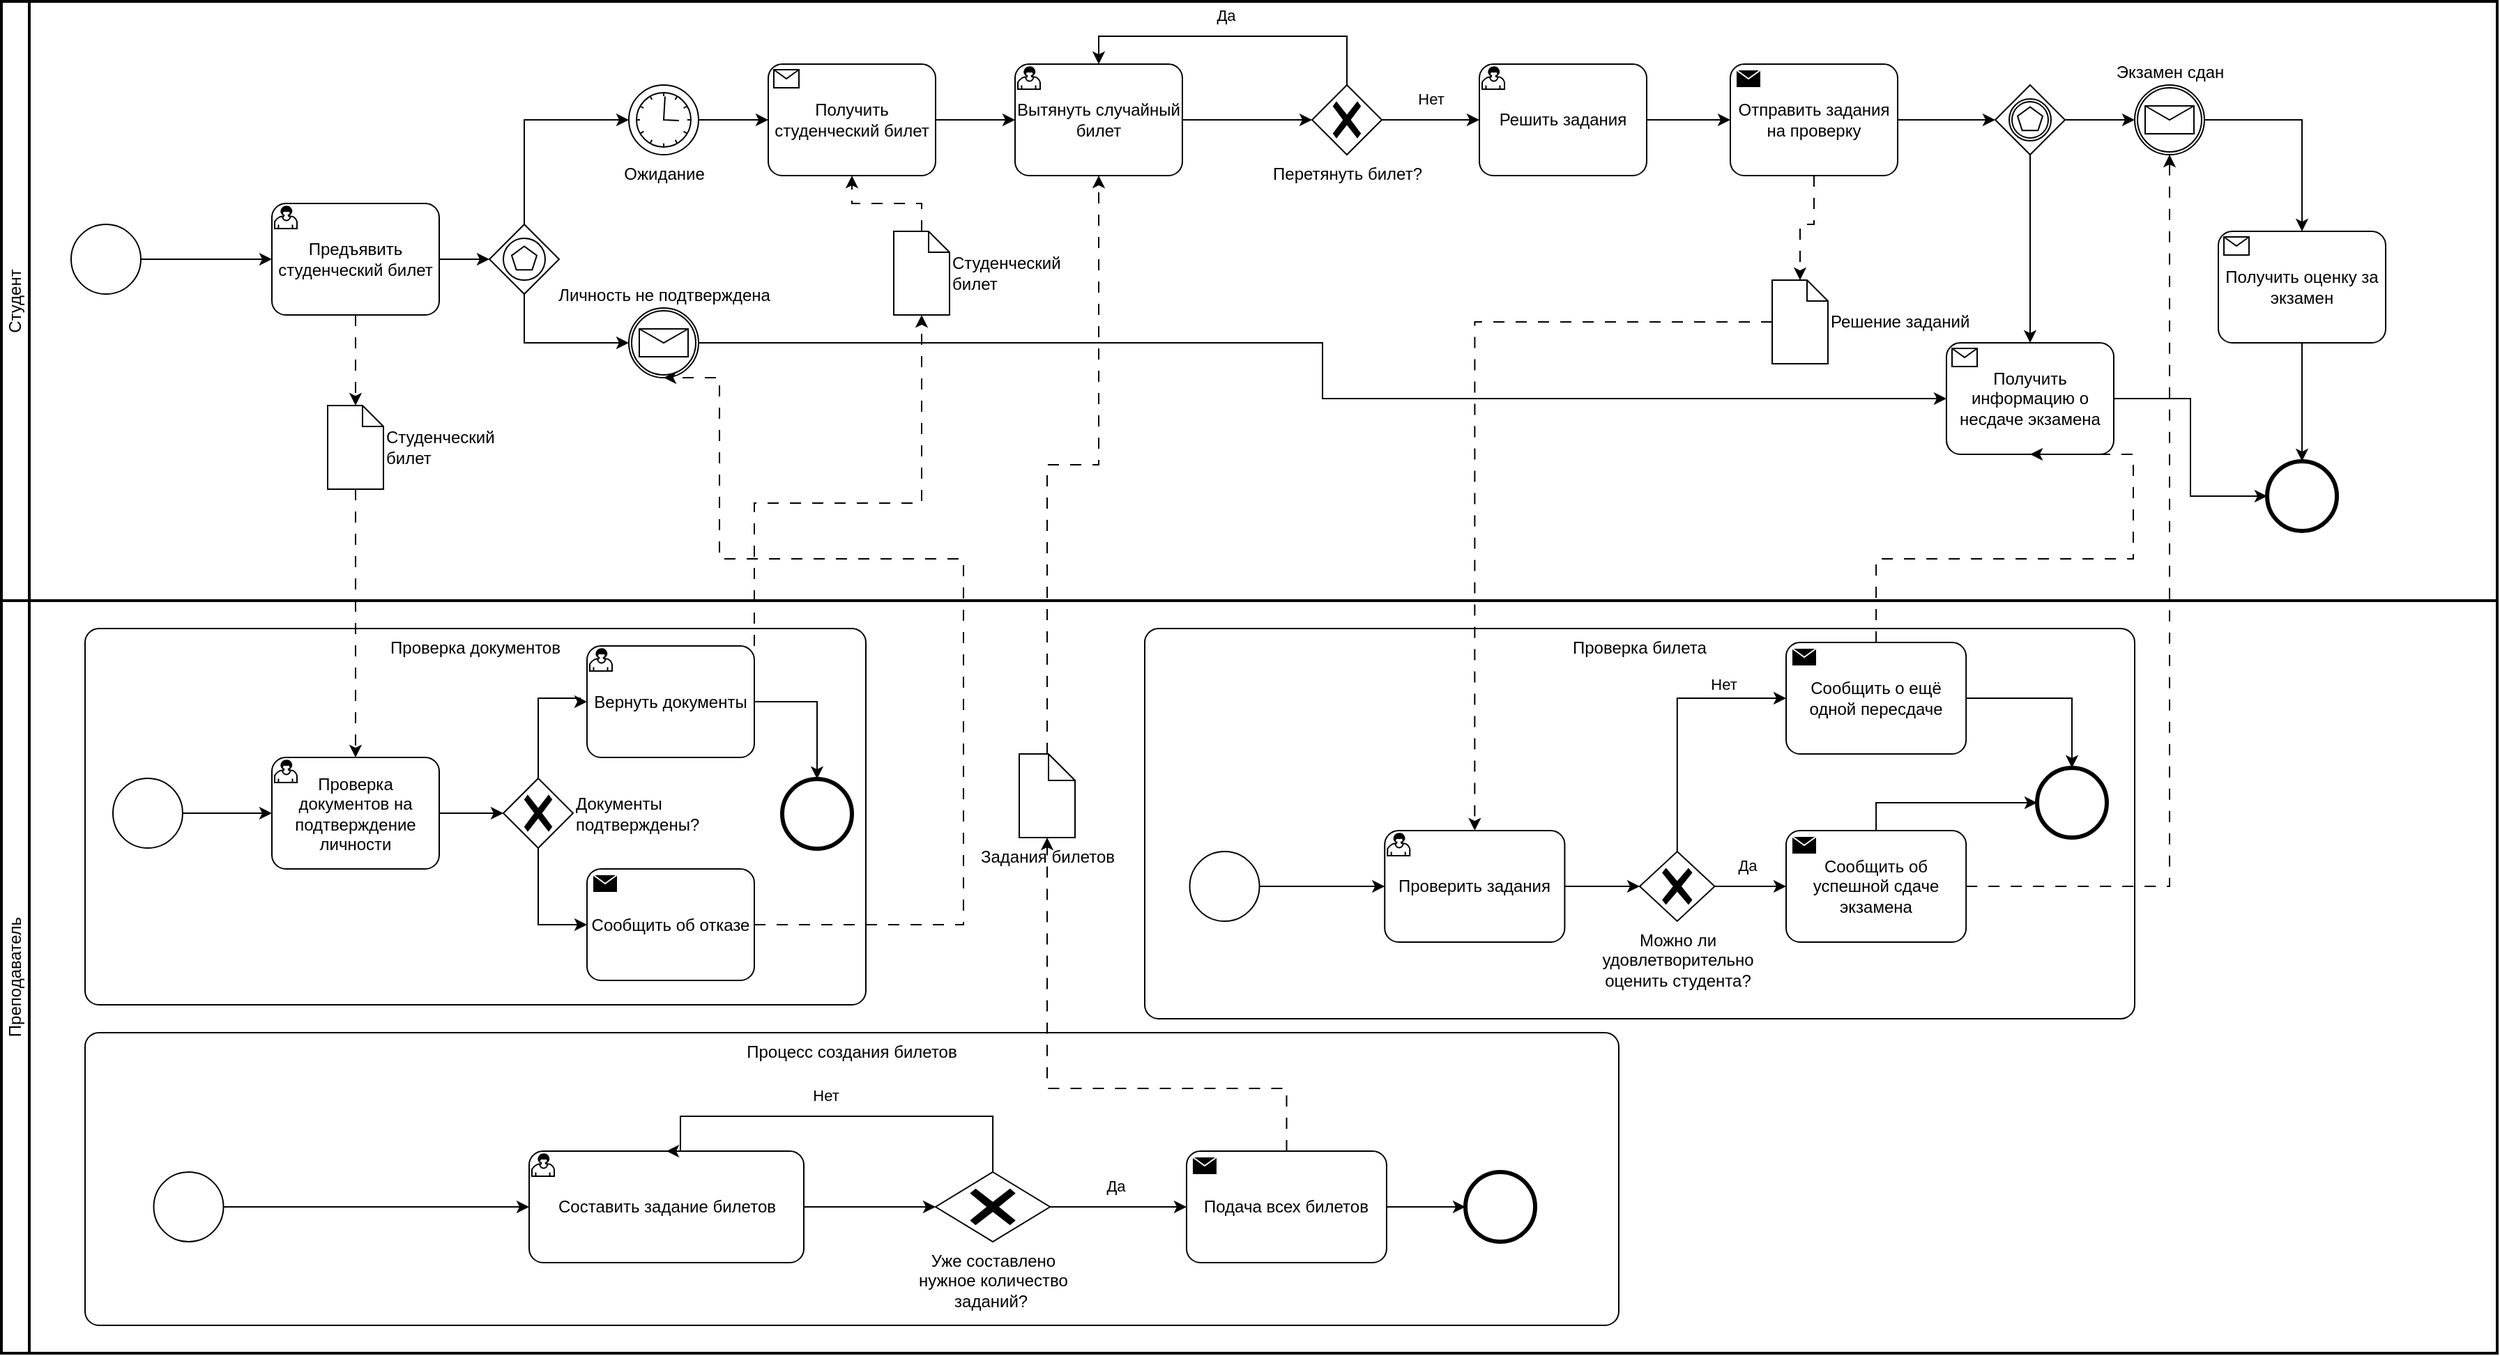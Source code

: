 <mxfile version="22.0.4" type="device">
  <diagram name="Страница — 1" id="88WBR-8phm62ndor4wA1">
    <mxGraphModel dx="1134" dy="1786" grid="1" gridSize="10" guides="1" tooltips="1" connect="1" arrows="1" fold="1" page="1" pageScale="1" pageWidth="827" pageHeight="1169" math="0" shadow="0">
      <root>
        <mxCell id="0" />
        <mxCell id="1" parent="0" />
        <mxCell id="eFIS4PW-9C7IqX614aEJ-1" value="Студент" style="swimlane;html=1;startSize=20;fontStyle=0;collapsible=0;horizontal=0;swimlaneLine=1;swimlaneFillColor=#ffffff;strokeWidth=2;whiteSpace=wrap;" parent="1" vertex="1">
          <mxGeometry x="100" y="-270" width="1790" height="430" as="geometry" />
        </mxCell>
        <mxCell id="eFIS4PW-9C7IqX614aEJ-49" value="" style="points=[[0.145,0.145,0],[0.5,0,0],[0.855,0.145,0],[1,0.5,0],[0.855,0.855,0],[0.5,1,0],[0.145,0.855,0],[0,0.5,0]];shape=mxgraph.bpmn.event;html=1;verticalLabelPosition=bottom;labelBackgroundColor=#ffffff;verticalAlign=top;align=center;perimeter=ellipsePerimeter;outlineConnect=0;aspect=fixed;outline=standard;symbol=general;" parent="eFIS4PW-9C7IqX614aEJ-1" vertex="1">
          <mxGeometry x="50" y="160" width="50" height="50" as="geometry" />
        </mxCell>
        <mxCell id="eFIS4PW-9C7IqX614aEJ-56" style="edgeStyle=orthogonalEdgeStyle;rounded=0;orthogonalLoop=1;jettySize=auto;html=1;" parent="eFIS4PW-9C7IqX614aEJ-1" source="eFIS4PW-9C7IqX614aEJ-50" target="eFIS4PW-9C7IqX614aEJ-52" edge="1">
          <mxGeometry relative="1" as="geometry" />
        </mxCell>
        <mxCell id="eFIS4PW-9C7IqX614aEJ-50" value="Предъявить студенческий билет" style="points=[[0.25,0,0],[0.5,0,0],[0.75,0,0],[1,0.25,0],[1,0.5,0],[1,0.75,0],[0.75,1,0],[0.5,1,0],[0.25,1,0],[0,0.75,0],[0,0.5,0],[0,0.25,0]];shape=mxgraph.bpmn.task;whiteSpace=wrap;rectStyle=rounded;size=10;html=1;container=1;expand=0;collapsible=0;taskMarker=user;" parent="eFIS4PW-9C7IqX614aEJ-1" vertex="1">
          <mxGeometry x="194" y="145" width="120" height="80" as="geometry" />
        </mxCell>
        <mxCell id="eFIS4PW-9C7IqX614aEJ-51" style="edgeStyle=orthogonalEdgeStyle;rounded=0;orthogonalLoop=1;jettySize=auto;html=1;entryX=0;entryY=0.5;entryDx=0;entryDy=0;entryPerimeter=0;" parent="eFIS4PW-9C7IqX614aEJ-1" source="eFIS4PW-9C7IqX614aEJ-49" target="eFIS4PW-9C7IqX614aEJ-50" edge="1">
          <mxGeometry relative="1" as="geometry" />
        </mxCell>
        <mxCell id="eFIS4PW-9C7IqX614aEJ-52" value="" style="points=[[0.25,0.25,0],[0.5,0,0],[0.75,0.25,0],[1,0.5,0],[0.75,0.75,0],[0.5,1,0],[0.25,0.75,0],[0,0.5,0]];shape=mxgraph.bpmn.gateway2;html=1;verticalLabelPosition=bottom;labelBackgroundColor=#ffffff;verticalAlign=top;align=center;perimeter=rhombusPerimeter;outlineConnect=0;outline=standard;symbol=multiple;" parent="eFIS4PW-9C7IqX614aEJ-1" vertex="1">
          <mxGeometry x="350" y="160" width="50" height="50" as="geometry" />
        </mxCell>
        <mxCell id="eFIS4PW-9C7IqX614aEJ-55" value="" style="points=[[0.145,0.145,0],[0.5,0,0],[0.855,0.145,0],[1,0.5,0],[0.855,0.855,0],[0.5,1,0],[0.145,0.855,0],[0,0.5,0]];shape=mxgraph.bpmn.event;html=1;verticalLabelPosition=bottom;labelBackgroundColor=#ffffff;verticalAlign=top;align=center;perimeter=ellipsePerimeter;outlineConnect=0;aspect=fixed;outline=end;symbol=terminate2;" parent="eFIS4PW-9C7IqX614aEJ-1" vertex="1">
          <mxGeometry x="1625" y="330" width="50" height="50" as="geometry" />
        </mxCell>
        <mxCell id="eFIS4PW-9C7IqX614aEJ-60" value="Личность не подтверждена" style="points=[[0.145,0.145,0],[0.5,0,0],[0.855,0.145,0],[1,0.5,0],[0.855,0.855,0],[0.5,1,0],[0.145,0.855,0],[0,0.5,0]];shape=mxgraph.bpmn.event;html=1;verticalLabelPosition=top;labelBackgroundColor=#ffffff;verticalAlign=bottom;align=center;perimeter=ellipsePerimeter;outlineConnect=0;aspect=fixed;outline=boundInt;symbol=message;labelPosition=center;" parent="eFIS4PW-9C7IqX614aEJ-1" vertex="1">
          <mxGeometry x="450" y="220" width="50" height="50" as="geometry" />
        </mxCell>
        <mxCell id="eFIS4PW-9C7IqX614aEJ-61" style="edgeStyle=orthogonalEdgeStyle;rounded=0;orthogonalLoop=1;jettySize=auto;html=1;entryX=0;entryY=0.5;entryDx=0;entryDy=0;entryPerimeter=0;" parent="eFIS4PW-9C7IqX614aEJ-1" source="eFIS4PW-9C7IqX614aEJ-52" target="eFIS4PW-9C7IqX614aEJ-60" edge="1">
          <mxGeometry relative="1" as="geometry">
            <Array as="points">
              <mxPoint x="375" y="245" />
            </Array>
          </mxGeometry>
        </mxCell>
        <mxCell id="eFIS4PW-9C7IqX614aEJ-62" style="edgeStyle=orthogonalEdgeStyle;rounded=0;orthogonalLoop=1;jettySize=auto;html=1;entryX=0;entryY=0.5;entryDx=0;entryDy=0;entryPerimeter=0;" parent="eFIS4PW-9C7IqX614aEJ-1" source="eFIS4PW-9C7IqX614aEJ-60" target="eFIS4PW-9C7IqX614aEJ-200" edge="1">
          <mxGeometry relative="1" as="geometry" />
        </mxCell>
        <mxCell id="eFIS4PW-9C7IqX614aEJ-93" value="Студенческий&lt;br&gt;билет" style="shape=mxgraph.bpmn.data;labelPosition=right;verticalLabelPosition=middle;align=left;verticalAlign=middle;size=15;html=1;" parent="eFIS4PW-9C7IqX614aEJ-1" vertex="1">
          <mxGeometry x="234" y="290" width="40" height="60" as="geometry" />
        </mxCell>
        <mxCell id="eFIS4PW-9C7IqX614aEJ-94" style="edgeStyle=orthogonalEdgeStyle;rounded=0;orthogonalLoop=1;jettySize=auto;html=1;entryX=0.5;entryY=0;entryDx=0;entryDy=0;entryPerimeter=0;dashed=1;dashPattern=8 8;" parent="eFIS4PW-9C7IqX614aEJ-1" source="eFIS4PW-9C7IqX614aEJ-50" target="eFIS4PW-9C7IqX614aEJ-93" edge="1">
          <mxGeometry relative="1" as="geometry" />
        </mxCell>
        <mxCell id="eFIS4PW-9C7IqX614aEJ-98" value="Ожидание" style="points=[[0.145,0.145,0],[0.5,0,0],[0.855,0.145,0],[1,0.5,0],[0.855,0.855,0],[0.5,1,0],[0.145,0.855,0],[0,0.5,0]];shape=mxgraph.bpmn.event;html=1;verticalLabelPosition=bottom;labelBackgroundColor=#ffffff;verticalAlign=top;align=center;perimeter=ellipsePerimeter;outlineConnect=0;aspect=fixed;outline=standard;symbol=timer;" parent="eFIS4PW-9C7IqX614aEJ-1" vertex="1">
          <mxGeometry x="450" y="60" width="50" height="50" as="geometry" />
        </mxCell>
        <mxCell id="eFIS4PW-9C7IqX614aEJ-99" style="edgeStyle=orthogonalEdgeStyle;rounded=0;orthogonalLoop=1;jettySize=auto;html=1;entryX=0;entryY=0.5;entryDx=0;entryDy=0;entryPerimeter=0;" parent="eFIS4PW-9C7IqX614aEJ-1" source="eFIS4PW-9C7IqX614aEJ-52" target="eFIS4PW-9C7IqX614aEJ-98" edge="1">
          <mxGeometry relative="1" as="geometry">
            <Array as="points">
              <mxPoint x="375" y="85" />
            </Array>
          </mxGeometry>
        </mxCell>
        <mxCell id="eFIS4PW-9C7IqX614aEJ-100" value="Получить студенческий билет" style="points=[[0.25,0,0],[0.5,0,0],[0.75,0,0],[1,0.25,0],[1,0.5,0],[1,0.75,0],[0.75,1,0],[0.5,1,0],[0.25,1,0],[0,0.75,0],[0,0.5,0],[0,0.25,0]];shape=mxgraph.bpmn.task;whiteSpace=wrap;rectStyle=rounded;size=10;html=1;container=1;expand=0;collapsible=0;taskMarker=receive;" parent="eFIS4PW-9C7IqX614aEJ-1" vertex="1">
          <mxGeometry x="550" y="45" width="120" height="80" as="geometry" />
        </mxCell>
        <mxCell id="eFIS4PW-9C7IqX614aEJ-101" style="edgeStyle=orthogonalEdgeStyle;rounded=0;orthogonalLoop=1;jettySize=auto;html=1;entryX=0;entryY=0.5;entryDx=0;entryDy=0;entryPerimeter=0;" parent="eFIS4PW-9C7IqX614aEJ-1" source="eFIS4PW-9C7IqX614aEJ-98" target="eFIS4PW-9C7IqX614aEJ-100" edge="1">
          <mxGeometry relative="1" as="geometry" />
        </mxCell>
        <mxCell id="eFIS4PW-9C7IqX614aEJ-102" value="Вытянуть случайный билет" style="points=[[0.25,0,0],[0.5,0,0],[0.75,0,0],[1,0.25,0],[1,0.5,0],[1,0.75,0],[0.75,1,0],[0.5,1,0],[0.25,1,0],[0,0.75,0],[0,0.5,0],[0,0.25,0]];shape=mxgraph.bpmn.task;whiteSpace=wrap;rectStyle=rounded;size=10;html=1;container=1;expand=0;collapsible=0;taskMarker=user;" parent="eFIS4PW-9C7IqX614aEJ-1" vertex="1">
          <mxGeometry x="727" y="45" width="120" height="80" as="geometry" />
        </mxCell>
        <mxCell id="eFIS4PW-9C7IqX614aEJ-103" style="edgeStyle=orthogonalEdgeStyle;rounded=0;orthogonalLoop=1;jettySize=auto;html=1;entryX=0;entryY=0.5;entryDx=0;entryDy=0;entryPerimeter=0;" parent="eFIS4PW-9C7IqX614aEJ-1" source="eFIS4PW-9C7IqX614aEJ-100" target="eFIS4PW-9C7IqX614aEJ-102" edge="1">
          <mxGeometry relative="1" as="geometry" />
        </mxCell>
        <mxCell id="eFIS4PW-9C7IqX614aEJ-126" style="edgeStyle=orthogonalEdgeStyle;rounded=0;orthogonalLoop=1;jettySize=auto;html=1;dashed=1;dashPattern=8 8;" parent="eFIS4PW-9C7IqX614aEJ-1" source="eFIS4PW-9C7IqX614aEJ-124" target="eFIS4PW-9C7IqX614aEJ-100" edge="1">
          <mxGeometry relative="1" as="geometry" />
        </mxCell>
        <mxCell id="eFIS4PW-9C7IqX614aEJ-124" value="Студенческий&lt;br&gt;билет" style="shape=mxgraph.bpmn.data;labelPosition=right;verticalLabelPosition=middle;align=left;verticalAlign=middle;size=15;html=1;" parent="eFIS4PW-9C7IqX614aEJ-1" vertex="1">
          <mxGeometry x="640" y="165" width="40" height="60" as="geometry" />
        </mxCell>
        <mxCell id="eFIS4PW-9C7IqX614aEJ-135" style="edgeStyle=orthogonalEdgeStyle;rounded=0;orthogonalLoop=1;jettySize=auto;html=1;" parent="eFIS4PW-9C7IqX614aEJ-1" source="eFIS4PW-9C7IqX614aEJ-127" target="eFIS4PW-9C7IqX614aEJ-132" edge="1">
          <mxGeometry relative="1" as="geometry" />
        </mxCell>
        <mxCell id="eFIS4PW-9C7IqX614aEJ-136" value="Нет" style="edgeLabel;html=1;align=center;verticalAlign=middle;resizable=0;points=[];" parent="eFIS4PW-9C7IqX614aEJ-135" vertex="1" connectable="0">
          <mxGeometry x="0.017" y="-1" relative="1" as="geometry">
            <mxPoint x="-1" y="-16" as="offset" />
          </mxGeometry>
        </mxCell>
        <mxCell id="eFIS4PW-9C7IqX614aEJ-127" value="Перетянуть билет?" style="points=[[0.25,0.25,0],[0.5,0,0],[0.75,0.25,0],[1,0.5,0],[0.75,0.75,0],[0.5,1,0],[0.25,0.75,0],[0,0.5,0]];shape=mxgraph.bpmn.gateway2;html=1;verticalLabelPosition=bottom;labelBackgroundColor=#ffffff;verticalAlign=top;align=center;perimeter=rhombusPerimeter;outlineConnect=0;outline=none;symbol=none;gwType=exclusive;" parent="eFIS4PW-9C7IqX614aEJ-1" vertex="1">
          <mxGeometry x="940" y="60" width="50" height="50" as="geometry" />
        </mxCell>
        <mxCell id="eFIS4PW-9C7IqX614aEJ-129" style="edgeStyle=orthogonalEdgeStyle;rounded=0;orthogonalLoop=1;jettySize=auto;html=1;entryX=0.5;entryY=0;entryDx=0;entryDy=0;entryPerimeter=0;" parent="eFIS4PW-9C7IqX614aEJ-1" source="eFIS4PW-9C7IqX614aEJ-127" target="eFIS4PW-9C7IqX614aEJ-102" edge="1">
          <mxGeometry relative="1" as="geometry">
            <Array as="points">
              <mxPoint x="965" y="25" />
              <mxPoint x="787" y="25" />
            </Array>
          </mxGeometry>
        </mxCell>
        <mxCell id="eFIS4PW-9C7IqX614aEJ-130" value="Да" style="edgeLabel;html=1;align=center;verticalAlign=middle;resizable=0;points=[];" parent="eFIS4PW-9C7IqX614aEJ-129" vertex="1" connectable="0">
          <mxGeometry x="0.073" y="4" relative="1" as="geometry">
            <mxPoint x="3" y="-19" as="offset" />
          </mxGeometry>
        </mxCell>
        <mxCell id="eFIS4PW-9C7IqX614aEJ-131" style="edgeStyle=orthogonalEdgeStyle;rounded=0;orthogonalLoop=1;jettySize=auto;html=1;entryX=0;entryY=0.5;entryDx=0;entryDy=0;entryPerimeter=0;" parent="eFIS4PW-9C7IqX614aEJ-1" source="eFIS4PW-9C7IqX614aEJ-102" target="eFIS4PW-9C7IqX614aEJ-127" edge="1">
          <mxGeometry relative="1" as="geometry" />
        </mxCell>
        <mxCell id="eFIS4PW-9C7IqX614aEJ-132" value="Решить задания" style="points=[[0.25,0,0],[0.5,0,0],[0.75,0,0],[1,0.25,0],[1,0.5,0],[1,0.75,0],[0.75,1,0],[0.5,1,0],[0.25,1,0],[0,0.75,0],[0,0.5,0],[0,0.25,0]];shape=mxgraph.bpmn.task;whiteSpace=wrap;rectStyle=rounded;size=10;html=1;container=1;expand=0;collapsible=0;taskMarker=user;" parent="eFIS4PW-9C7IqX614aEJ-1" vertex="1">
          <mxGeometry x="1060" y="45" width="120" height="80" as="geometry" />
        </mxCell>
        <mxCell id="eFIS4PW-9C7IqX614aEJ-154" value="Решение заданий" style="shape=mxgraph.bpmn.data;labelPosition=right;verticalLabelPosition=middle;align=left;verticalAlign=middle;size=15;html=1;" parent="eFIS4PW-9C7IqX614aEJ-1" vertex="1">
          <mxGeometry x="1270" y="200" width="40" height="60" as="geometry" />
        </mxCell>
        <mxCell id="eFIS4PW-9C7IqX614aEJ-155" style="edgeStyle=orthogonalEdgeStyle;rounded=0;orthogonalLoop=1;jettySize=auto;html=1;dashed=1;dashPattern=8 8;entryX=0.5;entryY=0;entryDx=0;entryDy=0;entryPerimeter=0;" parent="eFIS4PW-9C7IqX614aEJ-1" source="eFIS4PW-9C7IqX614aEJ-139" target="eFIS4PW-9C7IqX614aEJ-154" edge="1">
          <mxGeometry relative="1" as="geometry">
            <mxPoint x="1310" y="240" as="targetPoint" />
            <Array as="points">
              <mxPoint x="1300" y="160" />
              <mxPoint x="1290" y="160" />
            </Array>
          </mxGeometry>
        </mxCell>
        <mxCell id="eFIS4PW-9C7IqX614aEJ-168" value="Экзамен сдан" style="points=[[0.145,0.145,0],[0.5,0,0],[0.855,0.145,0],[1,0.5,0],[0.855,0.855,0],[0.5,1,0],[0.145,0.855,0],[0,0.5,0]];shape=mxgraph.bpmn.event;html=1;verticalLabelPosition=top;labelBackgroundColor=#ffffff;verticalAlign=bottom;align=center;perimeter=ellipsePerimeter;outlineConnect=0;aspect=fixed;outline=catching;symbol=message;labelPosition=center;" parent="eFIS4PW-9C7IqX614aEJ-1" vertex="1">
          <mxGeometry x="1530" y="60" width="50" height="50" as="geometry" />
        </mxCell>
        <mxCell id="eFIS4PW-9C7IqX614aEJ-171" value="" style="points=[[0.25,0.25,0],[0.5,0,0],[0.75,0.25,0],[1,0.5,0],[0.75,0.75,0],[0.5,1,0],[0.25,0.75,0],[0,0.5,0]];shape=mxgraph.bpmn.gateway2;html=1;verticalLabelPosition=bottom;labelBackgroundColor=#ffffff;verticalAlign=top;align=center;perimeter=rhombusPerimeter;outlineConnect=0;outline=catching;symbol=multiple;" parent="eFIS4PW-9C7IqX614aEJ-1" vertex="1">
          <mxGeometry x="1430" y="60" width="50" height="50" as="geometry" />
        </mxCell>
        <mxCell id="eFIS4PW-9C7IqX614aEJ-172" style="edgeStyle=orthogonalEdgeStyle;rounded=0;orthogonalLoop=1;jettySize=auto;html=1;entryX=0;entryY=0.5;entryDx=0;entryDy=0;entryPerimeter=0;" parent="eFIS4PW-9C7IqX614aEJ-1" source="eFIS4PW-9C7IqX614aEJ-139" target="eFIS4PW-9C7IqX614aEJ-171" edge="1">
          <mxGeometry relative="1" as="geometry" />
        </mxCell>
        <mxCell id="eFIS4PW-9C7IqX614aEJ-173" style="edgeStyle=orthogonalEdgeStyle;rounded=0;orthogonalLoop=1;jettySize=auto;html=1;entryX=0;entryY=0.5;entryDx=0;entryDy=0;entryPerimeter=0;" parent="eFIS4PW-9C7IqX614aEJ-1" source="eFIS4PW-9C7IqX614aEJ-171" target="eFIS4PW-9C7IqX614aEJ-168" edge="1">
          <mxGeometry relative="1" as="geometry" />
        </mxCell>
        <mxCell id="eFIS4PW-9C7IqX614aEJ-175" value="Получить оценку за экзамен" style="points=[[0.25,0,0],[0.5,0,0],[0.75,0,0],[1,0.25,0],[1,0.5,0],[1,0.75,0],[0.75,1,0],[0.5,1,0],[0.25,1,0],[0,0.75,0],[0,0.5,0],[0,0.25,0]];shape=mxgraph.bpmn.task;whiteSpace=wrap;rectStyle=rounded;size=10;html=1;container=1;expand=0;collapsible=0;taskMarker=receive;" parent="eFIS4PW-9C7IqX614aEJ-1" vertex="1">
          <mxGeometry x="1590" y="165" width="120" height="80" as="geometry" />
        </mxCell>
        <mxCell id="eFIS4PW-9C7IqX614aEJ-177" style="edgeStyle=orthogonalEdgeStyle;rounded=0;orthogonalLoop=1;jettySize=auto;html=1;entryX=0.5;entryY=0;entryDx=0;entryDy=0;entryPerimeter=0;" parent="eFIS4PW-9C7IqX614aEJ-1" source="eFIS4PW-9C7IqX614aEJ-168" target="eFIS4PW-9C7IqX614aEJ-175" edge="1">
          <mxGeometry relative="1" as="geometry" />
        </mxCell>
        <mxCell id="eFIS4PW-9C7IqX614aEJ-178" style="edgeStyle=orthogonalEdgeStyle;rounded=0;orthogonalLoop=1;jettySize=auto;html=1;entryX=0.5;entryY=0;entryDx=0;entryDy=0;entryPerimeter=0;" parent="eFIS4PW-9C7IqX614aEJ-1" source="eFIS4PW-9C7IqX614aEJ-175" target="eFIS4PW-9C7IqX614aEJ-55" edge="1">
          <mxGeometry relative="1" as="geometry" />
        </mxCell>
        <mxCell id="eFIS4PW-9C7IqX614aEJ-180" style="edgeStyle=orthogonalEdgeStyle;rounded=0;orthogonalLoop=1;jettySize=auto;html=1;entryX=0.5;entryY=0;entryDx=0;entryDy=0;entryPerimeter=0;" parent="eFIS4PW-9C7IqX614aEJ-1" source="eFIS4PW-9C7IqX614aEJ-171" target="eFIS4PW-9C7IqX614aEJ-200" edge="1">
          <mxGeometry relative="1" as="geometry">
            <mxPoint x="1529" y="200.0" as="targetPoint" />
          </mxGeometry>
        </mxCell>
        <mxCell id="eFIS4PW-9C7IqX614aEJ-200" value="Получить информацию о несдаче экзамена" style="points=[[0.25,0,0],[0.5,0,0],[0.75,0,0],[1,0.25,0],[1,0.5,0],[1,0.75,0],[0.75,1,0],[0.5,1,0],[0.25,1,0],[0,0.75,0],[0,0.5,0],[0,0.25,0]];shape=mxgraph.bpmn.task;whiteSpace=wrap;rectStyle=rounded;size=10;html=1;container=1;expand=0;collapsible=0;taskMarker=receive;" parent="eFIS4PW-9C7IqX614aEJ-1" vertex="1">
          <mxGeometry x="1395" y="245" width="120" height="80" as="geometry" />
        </mxCell>
        <mxCell id="eFIS4PW-9C7IqX614aEJ-201" style="edgeStyle=orthogonalEdgeStyle;rounded=0;orthogonalLoop=1;jettySize=auto;html=1;entryX=0;entryY=0.5;entryDx=0;entryDy=0;entryPerimeter=0;" parent="eFIS4PW-9C7IqX614aEJ-1" source="eFIS4PW-9C7IqX614aEJ-200" target="eFIS4PW-9C7IqX614aEJ-55" edge="1">
          <mxGeometry relative="1" as="geometry" />
        </mxCell>
        <mxCell id="eFIS4PW-9C7IqX614aEJ-203" value="" style="edgeStyle=orthogonalEdgeStyle;rounded=0;orthogonalLoop=1;jettySize=auto;html=1;entryX=0;entryY=0.5;entryDx=0;entryDy=0;entryPerimeter=0;" parent="eFIS4PW-9C7IqX614aEJ-1" source="eFIS4PW-9C7IqX614aEJ-132" target="eFIS4PW-9C7IqX614aEJ-139" edge="1">
          <mxGeometry relative="1" as="geometry">
            <mxPoint x="1280" y="-185" as="sourcePoint" />
            <mxPoint x="1420" y="-185" as="targetPoint" />
          </mxGeometry>
        </mxCell>
        <mxCell id="eFIS4PW-9C7IqX614aEJ-139" value="Отправить задания на проверку" style="points=[[0.25,0,0],[0.5,0,0],[0.75,0,0],[1,0.25,0],[1,0.5,0],[1,0.75,0],[0.75,1,0],[0.5,1,0],[0.25,1,0],[0,0.75,0],[0,0.5,0],[0,0.25,0]];shape=mxgraph.bpmn.task;whiteSpace=wrap;rectStyle=rounded;size=10;html=1;container=1;expand=0;collapsible=0;taskMarker=send;" parent="eFIS4PW-9C7IqX614aEJ-1" vertex="1">
          <mxGeometry x="1240" y="45" width="120" height="80" as="geometry" />
        </mxCell>
        <mxCell id="eFIS4PW-9C7IqX614aEJ-2" value="Преподаватель" style="swimlane;html=1;startSize=20;fontStyle=0;collapsible=0;horizontal=0;swimlaneLine=1;swimlaneFillColor=#ffffff;strokeWidth=2;whiteSpace=wrap;" parent="1" vertex="1">
          <mxGeometry x="100" y="160" width="1790" height="540" as="geometry" />
        </mxCell>
        <mxCell id="eFIS4PW-9C7IqX614aEJ-70" value="Проверка документов" style="points=[[0.25,0,0],[0.5,0,0],[0.75,0,0],[1,0.25,0],[1,0.5,0],[1,0.75,0],[0.75,1,0],[0.5,1,0],[0.25,1,0],[0,0.75,0],[0,0.5,0],[0,0.25,0]];shape=mxgraph.bpmn.task;whiteSpace=wrap;rectStyle=rounded;size=10;html=1;container=1;expand=0;collapsible=0;taskMarker=abstract;labelPosition=center;verticalLabelPosition=middle;align=center;verticalAlign=top;" parent="eFIS4PW-9C7IqX614aEJ-2" vertex="1">
          <mxGeometry x="60" y="20" width="560" height="270" as="geometry" />
        </mxCell>
        <mxCell id="eFIS4PW-9C7IqX614aEJ-73" value="Проверка документов на подтверждение личности" style="points=[[0.25,0,0],[0.5,0,0],[0.75,0,0],[1,0.25,0],[1,0.5,0],[1,0.75,0],[0.75,1,0],[0.5,1,0],[0.25,1,0],[0,0.75,0],[0,0.5,0],[0,0.25,0]];shape=mxgraph.bpmn.task;whiteSpace=wrap;rectStyle=rounded;size=10;html=1;container=1;expand=0;collapsible=0;taskMarker=user;" parent="eFIS4PW-9C7IqX614aEJ-70" vertex="1">
          <mxGeometry x="134" y="92.5" width="120" height="80" as="geometry" />
        </mxCell>
        <mxCell id="eFIS4PW-9C7IqX614aEJ-72" value="" style="points=[[0.145,0.145,0],[0.5,0,0],[0.855,0.145,0],[1,0.5,0],[0.855,0.855,0],[0.5,1,0],[0.145,0.855,0],[0,0.5,0]];shape=mxgraph.bpmn.event;html=1;verticalLabelPosition=bottom;labelBackgroundColor=#ffffff;verticalAlign=top;align=center;perimeter=ellipsePerimeter;outlineConnect=0;aspect=fixed;outline=standard;symbol=general;" parent="eFIS4PW-9C7IqX614aEJ-70" vertex="1">
          <mxGeometry x="20" y="107.5" width="50" height="50" as="geometry" />
        </mxCell>
        <mxCell id="eFIS4PW-9C7IqX614aEJ-74" style="edgeStyle=orthogonalEdgeStyle;rounded=0;orthogonalLoop=1;jettySize=auto;html=1;entryX=0;entryY=0.5;entryDx=0;entryDy=0;entryPerimeter=0;" parent="eFIS4PW-9C7IqX614aEJ-70" source="eFIS4PW-9C7IqX614aEJ-72" target="eFIS4PW-9C7IqX614aEJ-73" edge="1">
          <mxGeometry relative="1" as="geometry" />
        </mxCell>
        <mxCell id="eFIS4PW-9C7IqX614aEJ-75" value="Документы&lt;br&gt;подтверждены?" style="points=[[0.25,0.25,0],[0.5,0,0],[0.75,0.25,0],[1,0.5,0],[0.75,0.75,0],[0.5,1,0],[0.25,0.75,0],[0,0.5,0]];shape=mxgraph.bpmn.gateway2;html=1;verticalLabelPosition=middle;labelBackgroundColor=#ffffff;verticalAlign=middle;align=left;perimeter=rhombusPerimeter;outlineConnect=0;outline=none;symbol=none;gwType=exclusive;labelPosition=right;" parent="eFIS4PW-9C7IqX614aEJ-70" vertex="1">
          <mxGeometry x="300" y="107.5" width="50" height="50" as="geometry" />
        </mxCell>
        <mxCell id="eFIS4PW-9C7IqX614aEJ-76" style="edgeStyle=orthogonalEdgeStyle;rounded=0;orthogonalLoop=1;jettySize=auto;html=1;entryX=0;entryY=0.5;entryDx=0;entryDy=0;entryPerimeter=0;" parent="eFIS4PW-9C7IqX614aEJ-70" source="eFIS4PW-9C7IqX614aEJ-73" target="eFIS4PW-9C7IqX614aEJ-75" edge="1">
          <mxGeometry relative="1" as="geometry" />
        </mxCell>
        <mxCell id="eFIS4PW-9C7IqX614aEJ-77" value="Вернуть документы" style="points=[[0.25,0,0],[0.5,0,0],[0.75,0,0],[1,0.25,0],[1,0.5,0],[1,0.75,0],[0.75,1,0],[0.5,1,0],[0.25,1,0],[0,0.75,0],[0,0.5,0],[0,0.25,0]];shape=mxgraph.bpmn.task;whiteSpace=wrap;rectStyle=rounded;size=10;html=1;container=1;expand=0;collapsible=0;taskMarker=user;" parent="eFIS4PW-9C7IqX614aEJ-70" vertex="1">
          <mxGeometry x="360" y="12.5" width="120" height="80" as="geometry" />
        </mxCell>
        <mxCell id="eFIS4PW-9C7IqX614aEJ-78" style="edgeStyle=orthogonalEdgeStyle;rounded=0;orthogonalLoop=1;jettySize=auto;html=1;entryX=0;entryY=0.5;entryDx=0;entryDy=0;entryPerimeter=0;" parent="eFIS4PW-9C7IqX614aEJ-70" source="eFIS4PW-9C7IqX614aEJ-75" target="eFIS4PW-9C7IqX614aEJ-77" edge="1">
          <mxGeometry relative="1" as="geometry">
            <Array as="points">
              <mxPoint x="325" y="50" />
              <mxPoint x="355" y="50" />
              <mxPoint x="355" y="53" />
            </Array>
          </mxGeometry>
        </mxCell>
        <mxCell id="eFIS4PW-9C7IqX614aEJ-79" value="Сообщить об отказе" style="points=[[0.25,0,0],[0.5,0,0],[0.75,0,0],[1,0.25,0],[1,0.5,0],[1,0.75,0],[0.75,1,0],[0.5,1,0],[0.25,1,0],[0,0.75,0],[0,0.5,0],[0,0.25,0]];shape=mxgraph.bpmn.task;whiteSpace=wrap;rectStyle=rounded;size=10;html=1;container=1;expand=0;collapsible=0;taskMarker=send;" parent="eFIS4PW-9C7IqX614aEJ-70" vertex="1">
          <mxGeometry x="360" y="172.5" width="120" height="80" as="geometry" />
        </mxCell>
        <mxCell id="eFIS4PW-9C7IqX614aEJ-157" style="edgeStyle=orthogonalEdgeStyle;rounded=0;orthogonalLoop=1;jettySize=auto;html=1;entryX=0;entryY=0.5;entryDx=0;entryDy=0;entryPerimeter=0;" parent="eFIS4PW-9C7IqX614aEJ-70" source="eFIS4PW-9C7IqX614aEJ-75" target="eFIS4PW-9C7IqX614aEJ-79" edge="1">
          <mxGeometry relative="1" as="geometry">
            <Array as="points">
              <mxPoint x="325" y="213" />
            </Array>
          </mxGeometry>
        </mxCell>
        <mxCell id="eFIS4PW-9C7IqX614aEJ-158" value="" style="points=[[0.145,0.145,0],[0.5,0,0],[0.855,0.145,0],[1,0.5,0],[0.855,0.855,0],[0.5,1,0],[0.145,0.855,0],[0,0.5,0]];shape=mxgraph.bpmn.event;html=1;verticalLabelPosition=bottom;labelBackgroundColor=#ffffff;verticalAlign=top;align=center;perimeter=ellipsePerimeter;outlineConnect=0;aspect=fixed;outline=end;symbol=terminate2;" parent="eFIS4PW-9C7IqX614aEJ-70" vertex="1">
          <mxGeometry x="500" y="108" width="50" height="50" as="geometry" />
        </mxCell>
        <mxCell id="eFIS4PW-9C7IqX614aEJ-159" style="edgeStyle=orthogonalEdgeStyle;rounded=0;orthogonalLoop=1;jettySize=auto;html=1;entryX=0.5;entryY=0;entryDx=0;entryDy=0;entryPerimeter=0;" parent="eFIS4PW-9C7IqX614aEJ-70" source="eFIS4PW-9C7IqX614aEJ-77" target="eFIS4PW-9C7IqX614aEJ-158" edge="1">
          <mxGeometry relative="1" as="geometry" />
        </mxCell>
        <mxCell id="eFIS4PW-9C7IqX614aEJ-81" value="Процесс создания билетов" style="points=[[0.25,0,0],[0.5,0,0],[0.75,0,0],[1,0.25,0],[1,0.5,0],[1,0.75,0],[0.75,1,0],[0.5,1,0],[0.25,1,0],[0,0.75,0],[0,0.5,0],[0,0.25,0]];shape=mxgraph.bpmn.task;whiteSpace=wrap;rectStyle=rounded;size=10;html=1;container=1;expand=0;collapsible=0;taskMarker=abstract;verticalAlign=top;" parent="eFIS4PW-9C7IqX614aEJ-2" vertex="1">
          <mxGeometry x="60" y="310" width="1100" height="210" as="geometry" />
        </mxCell>
        <mxCell id="eFIS4PW-9C7IqX614aEJ-64" value="" style="points=[[0.145,0.145,0],[0.5,0,0],[0.855,0.145,0],[1,0.5,0],[0.855,0.855,0],[0.5,1,0],[0.145,0.855,0],[0,0.5,0]];shape=mxgraph.bpmn.event;html=1;verticalLabelPosition=bottom;labelBackgroundColor=#ffffff;verticalAlign=top;align=center;perimeter=ellipsePerimeter;outlineConnect=0;aspect=fixed;outline=standard;symbol=general;" parent="eFIS4PW-9C7IqX614aEJ-81" vertex="1">
          <mxGeometry x="49.254" y="100" width="50" height="50" as="geometry" />
        </mxCell>
        <mxCell id="eFIS4PW-9C7IqX614aEJ-66" style="edgeStyle=orthogonalEdgeStyle;rounded=0;orthogonalLoop=1;jettySize=auto;html=1;entryX=0;entryY=0.5;entryDx=0;entryDy=0;entryPerimeter=0;" parent="eFIS4PW-9C7IqX614aEJ-81" source="eFIS4PW-9C7IqX614aEJ-64" target="eFIS4PW-9C7IqX614aEJ-65" edge="1">
          <mxGeometry relative="1" as="geometry" />
        </mxCell>
        <mxCell id="eFIS4PW-9C7IqX614aEJ-65" value="Составить задание билетов" style="points=[[0.25,0,0],[0.5,0,0],[0.75,0,0],[1,0.25,0],[1,0.5,0],[1,0.75,0],[0.75,1,0],[0.5,1,0],[0.25,1,0],[0,0.75,0],[0,0.5,0],[0,0.25,0]];shape=mxgraph.bpmn.task;whiteSpace=wrap;rectStyle=rounded;size=10;html=1;container=1;expand=0;collapsible=0;taskMarker=user;" parent="eFIS4PW-9C7IqX614aEJ-81" vertex="1">
          <mxGeometry x="318.507" y="85" width="197.015" height="80" as="geometry" />
        </mxCell>
        <mxCell id="eFIS4PW-9C7IqX614aEJ-82" value="Уже составлено&lt;br&gt;нужное количество&lt;br&gt;заданий?&amp;nbsp;" style="points=[[0.25,0.25,0],[0.5,0,0],[0.75,0.25,0],[1,0.5,0],[0.75,0.75,0],[0.5,1,0],[0.25,0.75,0],[0,0.5,0]];shape=mxgraph.bpmn.gateway2;html=1;verticalLabelPosition=bottom;labelBackgroundColor=#ffffff;verticalAlign=top;align=center;perimeter=rhombusPerimeter;outlineConnect=0;outline=none;symbol=none;gwType=exclusive;" parent="eFIS4PW-9C7IqX614aEJ-81" vertex="1">
          <mxGeometry x="610.004" y="100" width="82.09" height="50" as="geometry" />
        </mxCell>
        <mxCell id="eFIS4PW-9C7IqX614aEJ-83" style="edgeStyle=orthogonalEdgeStyle;rounded=0;orthogonalLoop=1;jettySize=auto;html=1;entryX=0;entryY=0.5;entryDx=0;entryDy=0;entryPerimeter=0;" parent="eFIS4PW-9C7IqX614aEJ-81" source="eFIS4PW-9C7IqX614aEJ-65" target="eFIS4PW-9C7IqX614aEJ-82" edge="1">
          <mxGeometry relative="1" as="geometry" />
        </mxCell>
        <mxCell id="eFIS4PW-9C7IqX614aEJ-84" style="edgeStyle=orthogonalEdgeStyle;rounded=0;orthogonalLoop=1;jettySize=auto;html=1;entryX=0;entryY=0.5;entryDx=0;entryDy=0;entryPerimeter=0;" parent="eFIS4PW-9C7IqX614aEJ-81" source="eFIS4PW-9C7IqX614aEJ-82" target="CwIdW-Ftkf3f5m7tpx9g-3" edge="1">
          <mxGeometry relative="1" as="geometry">
            <mxPoint x="938.667" y="125" as="targetPoint" />
          </mxGeometry>
        </mxCell>
        <mxCell id="eFIS4PW-9C7IqX614aEJ-92" value="Да" style="edgeLabel;html=1;align=center;verticalAlign=middle;resizable=0;points=[];" parent="eFIS4PW-9C7IqX614aEJ-84" vertex="1" connectable="0">
          <mxGeometry x="0.072" y="-2" relative="1" as="geometry">
            <mxPoint x="-6" y="-17" as="offset" />
          </mxGeometry>
        </mxCell>
        <mxCell id="eFIS4PW-9C7IqX614aEJ-86" style="edgeStyle=orthogonalEdgeStyle;rounded=0;orthogonalLoop=1;jettySize=auto;html=1;entryX=0.5;entryY=0;entryDx=0;entryDy=0;entryPerimeter=0;" parent="eFIS4PW-9C7IqX614aEJ-81" source="eFIS4PW-9C7IqX614aEJ-82" target="eFIS4PW-9C7IqX614aEJ-65" edge="1">
          <mxGeometry relative="1" as="geometry">
            <Array as="points">
              <mxPoint x="651" y="60" />
              <mxPoint x="427" y="60" />
              <mxPoint x="427" y="85" />
            </Array>
          </mxGeometry>
        </mxCell>
        <mxCell id="eFIS4PW-9C7IqX614aEJ-89" value="Нет" style="edgeLabel;html=1;align=center;verticalAlign=middle;resizable=0;points=[];" parent="eFIS4PW-9C7IqX614aEJ-86" vertex="1" connectable="0">
          <mxGeometry x="0.062" y="-2" relative="1" as="geometry">
            <mxPoint x="-1" y="-13" as="offset" />
          </mxGeometry>
        </mxCell>
        <mxCell id="CwIdW-Ftkf3f5m7tpx9g-3" value="Подача всех билетов" style="points=[[0.25,0,0],[0.5,0,0],[0.75,0,0],[1,0.25,0],[1,0.5,0],[1,0.75,0],[0.75,1,0],[0.5,1,0],[0.25,1,0],[0,0.75,0],[0,0.5,0],[0,0.25,0]];shape=mxgraph.bpmn.task;whiteSpace=wrap;rectStyle=rounded;size=10;html=1;container=1;expand=0;collapsible=0;taskMarker=send;" vertex="1" parent="eFIS4PW-9C7IqX614aEJ-81">
          <mxGeometry x="789.995" y="85" width="143.478" height="80" as="geometry" />
        </mxCell>
        <mxCell id="CwIdW-Ftkf3f5m7tpx9g-4" value="" style="points=[[0.145,0.145,0],[0.5,0,0],[0.855,0.145,0],[1,0.5,0],[0.855,0.855,0],[0.5,1,0],[0.145,0.855,0],[0,0.5,0]];shape=mxgraph.bpmn.event;html=1;verticalLabelPosition=bottom;labelBackgroundColor=#ffffff;verticalAlign=top;align=center;perimeter=ellipsePerimeter;outlineConnect=0;aspect=fixed;outline=end;symbol=terminate2;" vertex="1" parent="eFIS4PW-9C7IqX614aEJ-81">
          <mxGeometry x="990" y="100" width="50" height="50" as="geometry" />
        </mxCell>
        <mxCell id="CwIdW-Ftkf3f5m7tpx9g-5" style="edgeStyle=orthogonalEdgeStyle;rounded=0;orthogonalLoop=1;jettySize=auto;html=1;entryX=0;entryY=0.5;entryDx=0;entryDy=0;entryPerimeter=0;" edge="1" parent="eFIS4PW-9C7IqX614aEJ-81" source="CwIdW-Ftkf3f5m7tpx9g-3" target="CwIdW-Ftkf3f5m7tpx9g-4">
          <mxGeometry relative="1" as="geometry" />
        </mxCell>
        <mxCell id="eFIS4PW-9C7IqX614aEJ-153" value="Проверка билета" style="points=[[0.25,0,0],[0.5,0,0],[0.75,0,0],[1,0.25,0],[1,0.5,0],[1,0.75,0],[0.75,1,0],[0.5,1,0],[0.25,1,0],[0,0.75,0],[0,0.5,0],[0,0.25,0]];shape=mxgraph.bpmn.task;whiteSpace=wrap;rectStyle=rounded;size=10;html=1;container=1;expand=0;collapsible=0;taskMarker=abstract;verticalAlign=top;" parent="eFIS4PW-9C7IqX614aEJ-2" vertex="1">
          <mxGeometry x="820" y="20" width="710" height="280" as="geometry" />
        </mxCell>
        <mxCell id="eFIS4PW-9C7IqX614aEJ-142" value="" style="points=[[0.145,0.145,0],[0.5,0,0],[0.855,0.145,0],[1,0.5,0],[0.855,0.855,0],[0.5,1,0],[0.145,0.855,0],[0,0.5,0]];shape=mxgraph.bpmn.event;html=1;verticalLabelPosition=bottom;labelBackgroundColor=#ffffff;verticalAlign=top;align=center;perimeter=ellipsePerimeter;outlineConnect=0;aspect=fixed;outline=standard;symbol=general;" parent="eFIS4PW-9C7IqX614aEJ-153" vertex="1">
          <mxGeometry x="32.273" y="160" width="50" height="50" as="geometry" />
        </mxCell>
        <mxCell id="eFIS4PW-9C7IqX614aEJ-143" value="Проверить задания" style="points=[[0.25,0,0],[0.5,0,0],[0.75,0,0],[1,0.25,0],[1,0.5,0],[1,0.75,0],[0.75,1,0],[0.5,1,0],[0.25,1,0],[0,0.75,0],[0,0.5,0],[0,0.25,0]];shape=mxgraph.bpmn.task;whiteSpace=wrap;rectStyle=rounded;size=10;html=1;container=1;expand=0;collapsible=0;taskMarker=user;" parent="eFIS4PW-9C7IqX614aEJ-153" vertex="1">
          <mxGeometry x="172.121" y="145" width="129.091" height="80" as="geometry" />
        </mxCell>
        <mxCell id="eFIS4PW-9C7IqX614aEJ-144" style="edgeStyle=orthogonalEdgeStyle;rounded=0;orthogonalLoop=1;jettySize=auto;html=1;entryX=0;entryY=0.5;entryDx=0;entryDy=0;entryPerimeter=0;" parent="eFIS4PW-9C7IqX614aEJ-153" source="eFIS4PW-9C7IqX614aEJ-142" target="eFIS4PW-9C7IqX614aEJ-143" edge="1">
          <mxGeometry relative="1" as="geometry" />
        </mxCell>
        <mxCell id="eFIS4PW-9C7IqX614aEJ-145" value="Можно ли&lt;br&gt;удовлетворительно&lt;br&gt;оценить студента?" style="points=[[0.25,0.25,0],[0.5,0,0],[0.75,0.25,0],[1,0.5,0],[0.75,0.75,0],[0.5,1,0],[0.25,0.75,0],[0,0.5,0]];shape=mxgraph.bpmn.gateway2;html=1;verticalLabelPosition=bottom;labelBackgroundColor=#ffffff;verticalAlign=top;align=center;perimeter=rhombusPerimeter;outlineConnect=0;outline=none;symbol=none;gwType=exclusive;" parent="eFIS4PW-9C7IqX614aEJ-153" vertex="1">
          <mxGeometry x="355" y="160" width="53.788" height="50" as="geometry" />
        </mxCell>
        <mxCell id="eFIS4PW-9C7IqX614aEJ-146" style="edgeStyle=orthogonalEdgeStyle;rounded=0;orthogonalLoop=1;jettySize=auto;html=1;entryX=0;entryY=0.5;entryDx=0;entryDy=0;entryPerimeter=0;" parent="eFIS4PW-9C7IqX614aEJ-153" source="eFIS4PW-9C7IqX614aEJ-143" target="eFIS4PW-9C7IqX614aEJ-145" edge="1">
          <mxGeometry relative="1" as="geometry" />
        </mxCell>
        <mxCell id="eFIS4PW-9C7IqX614aEJ-147" value="Сообщить об успешной сдаче экзамена" style="points=[[0.25,0,0],[0.5,0,0],[0.75,0,0],[1,0.25,0],[1,0.5,0],[1,0.75,0],[0.75,1,0],[0.5,1,0],[0.25,1,0],[0,0.75,0],[0,0.5,0],[0,0.25,0]];shape=mxgraph.bpmn.task;whiteSpace=wrap;rectStyle=rounded;size=10;html=1;container=1;expand=0;collapsible=0;taskMarker=send;" parent="eFIS4PW-9C7IqX614aEJ-153" vertex="1">
          <mxGeometry x="459.998" y="145" width="129.091" height="80" as="geometry" />
        </mxCell>
        <mxCell id="eFIS4PW-9C7IqX614aEJ-148" style="edgeStyle=orthogonalEdgeStyle;rounded=0;orthogonalLoop=1;jettySize=auto;html=1;entryX=0;entryY=0.5;entryDx=0;entryDy=0;entryPerimeter=0;" parent="eFIS4PW-9C7IqX614aEJ-153" source="eFIS4PW-9C7IqX614aEJ-145" target="eFIS4PW-9C7IqX614aEJ-147" edge="1">
          <mxGeometry relative="1" as="geometry" />
        </mxCell>
        <mxCell id="eFIS4PW-9C7IqX614aEJ-151" value="Да" style="edgeLabel;html=1;align=center;verticalAlign=middle;resizable=0;points=[];" parent="eFIS4PW-9C7IqX614aEJ-148" vertex="1" connectable="0">
          <mxGeometry x="-0.094" y="-1" relative="1" as="geometry">
            <mxPoint y="-16" as="offset" />
          </mxGeometry>
        </mxCell>
        <mxCell id="eFIS4PW-9C7IqX614aEJ-149" value="Сообщить о ещё одной пересдаче" style="points=[[0.25,0,0],[0.5,0,0],[0.75,0,0],[1,0.25,0],[1,0.5,0],[1,0.75,0],[0.75,1,0],[0.5,1,0],[0.25,1,0],[0,0.75,0],[0,0.5,0],[0,0.25,0]];shape=mxgraph.bpmn.task;whiteSpace=wrap;rectStyle=rounded;size=10;html=1;container=1;expand=0;collapsible=0;taskMarker=send;" parent="eFIS4PW-9C7IqX614aEJ-153" vertex="1">
          <mxGeometry x="459.998" y="10" width="129.091" height="80" as="geometry" />
        </mxCell>
        <mxCell id="eFIS4PW-9C7IqX614aEJ-150" style="edgeStyle=orthogonalEdgeStyle;rounded=0;orthogonalLoop=1;jettySize=auto;html=1;entryX=0;entryY=0.5;entryDx=0;entryDy=0;entryPerimeter=0;" parent="eFIS4PW-9C7IqX614aEJ-153" source="eFIS4PW-9C7IqX614aEJ-145" target="eFIS4PW-9C7IqX614aEJ-149" edge="1">
          <mxGeometry relative="1" as="geometry">
            <Array as="points">
              <mxPoint x="381.894" y="50" />
            </Array>
          </mxGeometry>
        </mxCell>
        <mxCell id="eFIS4PW-9C7IqX614aEJ-152" value="Нет" style="edgeLabel;html=1;align=center;verticalAlign=middle;resizable=0;points=[];" parent="eFIS4PW-9C7IqX614aEJ-150" vertex="1" connectable="0">
          <mxGeometry x="0.471" y="5" relative="1" as="geometry">
            <mxPoint x="4" y="-5" as="offset" />
          </mxGeometry>
        </mxCell>
        <mxCell id="eFIS4PW-9C7IqX614aEJ-160" value="" style="points=[[0.145,0.145,0],[0.5,0,0],[0.855,0.145,0],[1,0.5,0],[0.855,0.855,0],[0.5,1,0],[0.145,0.855,0],[0,0.5,0]];shape=mxgraph.bpmn.event;html=1;verticalLabelPosition=bottom;labelBackgroundColor=#ffffff;verticalAlign=top;align=center;perimeter=ellipsePerimeter;outlineConnect=0;aspect=fixed;outline=end;symbol=terminate2;" parent="eFIS4PW-9C7IqX614aEJ-153" vertex="1">
          <mxGeometry x="640" y="100" width="50" height="50" as="geometry" />
        </mxCell>
        <mxCell id="eFIS4PW-9C7IqX614aEJ-161" style="edgeStyle=orthogonalEdgeStyle;rounded=0;orthogonalLoop=1;jettySize=auto;html=1;entryX=0.5;entryY=0;entryDx=0;entryDy=0;entryPerimeter=0;" parent="eFIS4PW-9C7IqX614aEJ-153" source="eFIS4PW-9C7IqX614aEJ-149" target="eFIS4PW-9C7IqX614aEJ-160" edge="1">
          <mxGeometry relative="1" as="geometry" />
        </mxCell>
        <mxCell id="eFIS4PW-9C7IqX614aEJ-164" style="edgeStyle=orthogonalEdgeStyle;rounded=0;orthogonalLoop=1;jettySize=auto;html=1;entryX=0;entryY=0.5;entryDx=0;entryDy=0;entryPerimeter=0;" parent="eFIS4PW-9C7IqX614aEJ-153" source="eFIS4PW-9C7IqX614aEJ-147" target="eFIS4PW-9C7IqX614aEJ-160" edge="1">
          <mxGeometry relative="1" as="geometry">
            <Array as="points">
              <mxPoint x="525" y="125" />
            </Array>
          </mxGeometry>
        </mxCell>
        <mxCell id="CwIdW-Ftkf3f5m7tpx9g-1" value="Задания билетов" style="shape=mxgraph.bpmn.data;labelPosition=center;verticalLabelPosition=bottom;align=center;verticalAlign=top;size=19;html=1;" vertex="1" parent="eFIS4PW-9C7IqX614aEJ-2">
          <mxGeometry x="730" y="110" width="40" height="60" as="geometry" />
        </mxCell>
        <mxCell id="CwIdW-Ftkf3f5m7tpx9g-6" style="edgeStyle=orthogonalEdgeStyle;rounded=0;orthogonalLoop=1;jettySize=auto;html=1;entryX=0.5;entryY=1;entryDx=0;entryDy=0;entryPerimeter=0;dashed=1;dashPattern=8 8;" edge="1" parent="eFIS4PW-9C7IqX614aEJ-2" source="CwIdW-Ftkf3f5m7tpx9g-3" target="CwIdW-Ftkf3f5m7tpx9g-1">
          <mxGeometry relative="1" as="geometry">
            <Array as="points">
              <mxPoint x="922" y="350" />
              <mxPoint x="750" y="350" />
            </Array>
          </mxGeometry>
        </mxCell>
        <mxCell id="eFIS4PW-9C7IqX614aEJ-95" style="edgeStyle=orthogonalEdgeStyle;rounded=0;orthogonalLoop=1;jettySize=auto;html=1;entryX=0.5;entryY=0;entryDx=0;entryDy=0;entryPerimeter=0;dashed=1;dashPattern=8 8;" parent="1" source="eFIS4PW-9C7IqX614aEJ-93" target="eFIS4PW-9C7IqX614aEJ-73" edge="1">
          <mxGeometry relative="1" as="geometry" />
        </mxCell>
        <mxCell id="eFIS4PW-9C7IqX614aEJ-97" style="edgeStyle=orthogonalEdgeStyle;rounded=0;orthogonalLoop=1;jettySize=auto;html=1;entryX=0.5;entryY=1;entryDx=0;entryDy=0;entryPerimeter=0;dashed=1;dashPattern=8 8;" parent="1" source="eFIS4PW-9C7IqX614aEJ-79" target="eFIS4PW-9C7IqX614aEJ-60" edge="1">
          <mxGeometry relative="1" as="geometry">
            <Array as="points">
              <mxPoint x="790" y="392" />
              <mxPoint x="790" y="130" />
              <mxPoint x="615" y="130" />
            </Array>
          </mxGeometry>
        </mxCell>
        <mxCell id="eFIS4PW-9C7IqX614aEJ-125" style="edgeStyle=orthogonalEdgeStyle;rounded=0;orthogonalLoop=1;jettySize=auto;html=1;entryX=0.5;entryY=1;entryDx=0;entryDy=0;entryPerimeter=0;dashed=1;dashPattern=8 8;" parent="1" source="eFIS4PW-9C7IqX614aEJ-77" target="eFIS4PW-9C7IqX614aEJ-124" edge="1">
          <mxGeometry relative="1" as="geometry">
            <Array as="points">
              <mxPoint x="640" y="90" />
              <mxPoint x="760" y="90" />
            </Array>
          </mxGeometry>
        </mxCell>
        <mxCell id="eFIS4PW-9C7IqX614aEJ-156" style="edgeStyle=orthogonalEdgeStyle;rounded=0;orthogonalLoop=1;jettySize=auto;html=1;entryX=0.5;entryY=0;entryDx=0;entryDy=0;entryPerimeter=0;dashed=1;dashPattern=8 8;" parent="1" source="eFIS4PW-9C7IqX614aEJ-154" target="eFIS4PW-9C7IqX614aEJ-143" edge="1">
          <mxGeometry relative="1" as="geometry" />
        </mxCell>
        <mxCell id="eFIS4PW-9C7IqX614aEJ-170" style="edgeStyle=orthogonalEdgeStyle;rounded=0;orthogonalLoop=1;jettySize=auto;html=1;entryX=0.5;entryY=1;entryDx=0;entryDy=0;entryPerimeter=0;dashed=1;dashPattern=8 8;" parent="1" source="eFIS4PW-9C7IqX614aEJ-147" target="eFIS4PW-9C7IqX614aEJ-168" edge="1">
          <mxGeometry relative="1" as="geometry" />
        </mxCell>
        <mxCell id="eFIS4PW-9C7IqX614aEJ-198" style="edgeStyle=orthogonalEdgeStyle;rounded=0;orthogonalLoop=1;jettySize=auto;html=1;entryX=0.5;entryY=1;entryDx=0;entryDy=0;entryPerimeter=0;dashed=1;dashPattern=8 8;" parent="1" source="eFIS4PW-9C7IqX614aEJ-149" target="eFIS4PW-9C7IqX614aEJ-200" edge="1">
          <mxGeometry relative="1" as="geometry">
            <mxPoint x="1629" y="-20.0" as="targetPoint" />
            <Array as="points">
              <mxPoint x="1445" y="130" />
              <mxPoint x="1629" y="130" />
            </Array>
          </mxGeometry>
        </mxCell>
        <mxCell id="CwIdW-Ftkf3f5m7tpx9g-7" style="edgeStyle=orthogonalEdgeStyle;rounded=0;orthogonalLoop=1;jettySize=auto;html=1;entryX=0.5;entryY=1;entryDx=0;entryDy=0;entryPerimeter=0;dashed=1;dashPattern=8 8;" edge="1" parent="1" source="CwIdW-Ftkf3f5m7tpx9g-1" target="eFIS4PW-9C7IqX614aEJ-102">
          <mxGeometry relative="1" as="geometry" />
        </mxCell>
      </root>
    </mxGraphModel>
  </diagram>
</mxfile>

